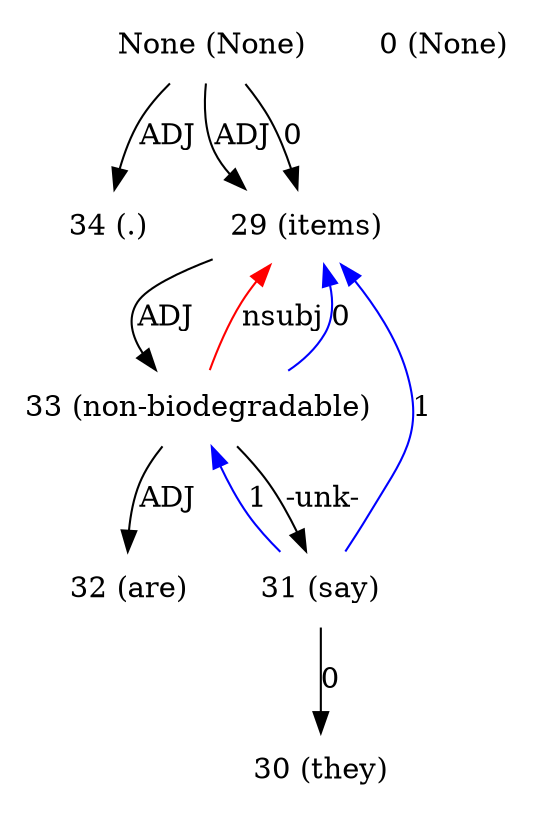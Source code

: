 digraph G{
edge [dir=forward]
node [shape=plaintext]

None [label="None (None)"]
None -> 34 [label="ADJ"]
None [label="None (None)"]
None -> 29 [label="ADJ"]
None [label="None (None)"]
None -> 29 [label="0"]
0 [label="0 (None)"]
29 [label="29 (items)"]
29 -> 33 [label="ADJ"]
33 -> 29 [label="nsubj", color="red"]
30 [label="30 (they)"]
31 [label="31 (say)"]
31 -> 33 [label="1", color="blue"]
31 -> 29 [label="1", color="blue"]
31 -> 30 [label="0"]
32 [label="32 (are)"]
33 [label="33 (non-biodegradable)"]
33 -> 31 [label="-unk-"]
33 -> 32 [label="ADJ"]
33 -> 29 [label="0", color="blue"]
34 [label="34 (.)"]
}
